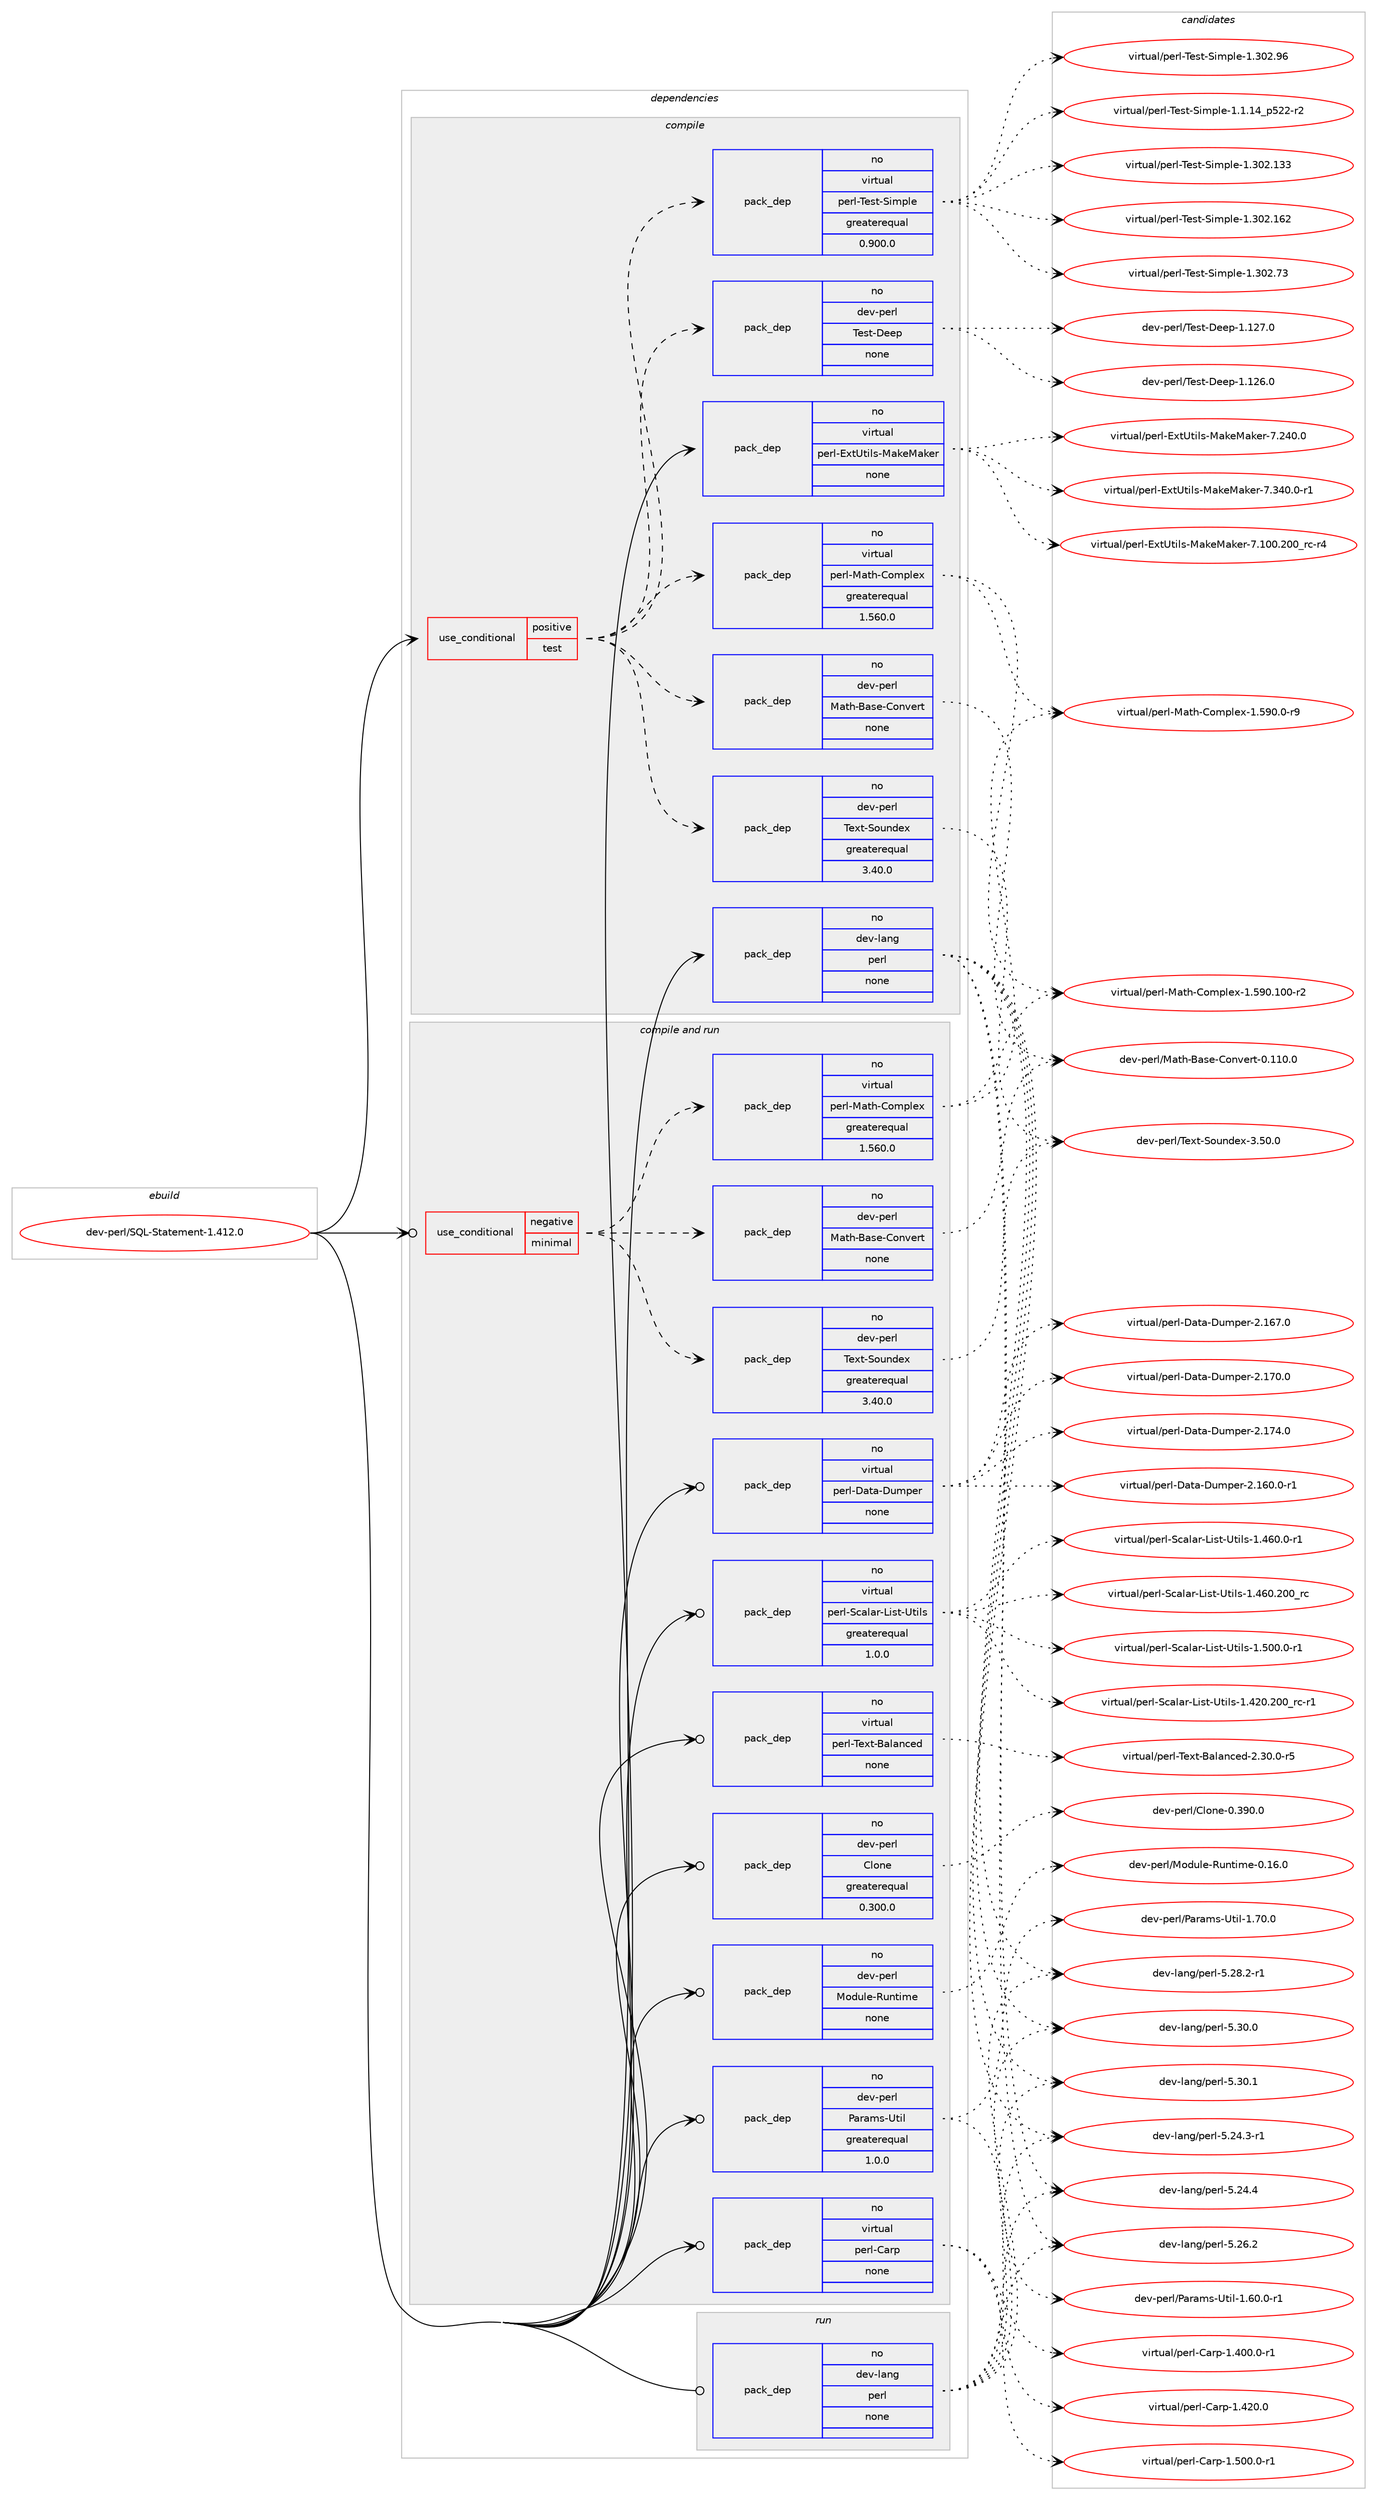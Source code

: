 digraph prolog {

# *************
# Graph options
# *************

newrank=true;
concentrate=true;
compound=true;
graph [rankdir=LR,fontname=Helvetica,fontsize=10,ranksep=1.5];#, ranksep=2.5, nodesep=0.2];
edge  [arrowhead=vee];
node  [fontname=Helvetica,fontsize=10];

# **********
# The ebuild
# **********

subgraph cluster_leftcol {
color=gray;
rank=same;
label=<<i>ebuild</i>>;
id [label="dev-perl/SQL-Statement-1.412.0", color=red, width=4, href="../dev-perl/SQL-Statement-1.412.0.svg"];
}

# ****************
# The dependencies
# ****************

subgraph cluster_midcol {
color=gray;
label=<<i>dependencies</i>>;
subgraph cluster_compile {
fillcolor="#eeeeee";
style=filled;
label=<<i>compile</i>>;
subgraph cond134275 {
dependency585039 [label=<<TABLE BORDER="0" CELLBORDER="1" CELLSPACING="0" CELLPADDING="4"><TR><TD ROWSPAN="3" CELLPADDING="10">use_conditional</TD></TR><TR><TD>positive</TD></TR><TR><TD>test</TD></TR></TABLE>>, shape=none, color=red];
subgraph pack439103 {
dependency585040 [label=<<TABLE BORDER="0" CELLBORDER="1" CELLSPACING="0" CELLPADDING="4" WIDTH="220"><TR><TD ROWSPAN="6" CELLPADDING="30">pack_dep</TD></TR><TR><TD WIDTH="110">no</TD></TR><TR><TD>dev-perl</TD></TR><TR><TD>Math-Base-Convert</TD></TR><TR><TD>none</TD></TR><TR><TD></TD></TR></TABLE>>, shape=none, color=blue];
}
dependency585039:e -> dependency585040:w [weight=20,style="dashed",arrowhead="vee"];
subgraph pack439104 {
dependency585041 [label=<<TABLE BORDER="0" CELLBORDER="1" CELLSPACING="0" CELLPADDING="4" WIDTH="220"><TR><TD ROWSPAN="6" CELLPADDING="30">pack_dep</TD></TR><TR><TD WIDTH="110">no</TD></TR><TR><TD>virtual</TD></TR><TR><TD>perl-Math-Complex</TD></TR><TR><TD>greaterequal</TD></TR><TR><TD>1.560.0</TD></TR></TABLE>>, shape=none, color=blue];
}
dependency585039:e -> dependency585041:w [weight=20,style="dashed",arrowhead="vee"];
subgraph pack439105 {
dependency585042 [label=<<TABLE BORDER="0" CELLBORDER="1" CELLSPACING="0" CELLPADDING="4" WIDTH="220"><TR><TD ROWSPAN="6" CELLPADDING="30">pack_dep</TD></TR><TR><TD WIDTH="110">no</TD></TR><TR><TD>dev-perl</TD></TR><TR><TD>Test-Deep</TD></TR><TR><TD>none</TD></TR><TR><TD></TD></TR></TABLE>>, shape=none, color=blue];
}
dependency585039:e -> dependency585042:w [weight=20,style="dashed",arrowhead="vee"];
subgraph pack439106 {
dependency585043 [label=<<TABLE BORDER="0" CELLBORDER="1" CELLSPACING="0" CELLPADDING="4" WIDTH="220"><TR><TD ROWSPAN="6" CELLPADDING="30">pack_dep</TD></TR><TR><TD WIDTH="110">no</TD></TR><TR><TD>virtual</TD></TR><TR><TD>perl-Test-Simple</TD></TR><TR><TD>greaterequal</TD></TR><TR><TD>0.900.0</TD></TR></TABLE>>, shape=none, color=blue];
}
dependency585039:e -> dependency585043:w [weight=20,style="dashed",arrowhead="vee"];
subgraph pack439107 {
dependency585044 [label=<<TABLE BORDER="0" CELLBORDER="1" CELLSPACING="0" CELLPADDING="4" WIDTH="220"><TR><TD ROWSPAN="6" CELLPADDING="30">pack_dep</TD></TR><TR><TD WIDTH="110">no</TD></TR><TR><TD>dev-perl</TD></TR><TR><TD>Text-Soundex</TD></TR><TR><TD>greaterequal</TD></TR><TR><TD>3.40.0</TD></TR></TABLE>>, shape=none, color=blue];
}
dependency585039:e -> dependency585044:w [weight=20,style="dashed",arrowhead="vee"];
}
id:e -> dependency585039:w [weight=20,style="solid",arrowhead="vee"];
subgraph pack439108 {
dependency585045 [label=<<TABLE BORDER="0" CELLBORDER="1" CELLSPACING="0" CELLPADDING="4" WIDTH="220"><TR><TD ROWSPAN="6" CELLPADDING="30">pack_dep</TD></TR><TR><TD WIDTH="110">no</TD></TR><TR><TD>dev-lang</TD></TR><TR><TD>perl</TD></TR><TR><TD>none</TD></TR><TR><TD></TD></TR></TABLE>>, shape=none, color=blue];
}
id:e -> dependency585045:w [weight=20,style="solid",arrowhead="vee"];
subgraph pack439109 {
dependency585046 [label=<<TABLE BORDER="0" CELLBORDER="1" CELLSPACING="0" CELLPADDING="4" WIDTH="220"><TR><TD ROWSPAN="6" CELLPADDING="30">pack_dep</TD></TR><TR><TD WIDTH="110">no</TD></TR><TR><TD>virtual</TD></TR><TR><TD>perl-ExtUtils-MakeMaker</TD></TR><TR><TD>none</TD></TR><TR><TD></TD></TR></TABLE>>, shape=none, color=blue];
}
id:e -> dependency585046:w [weight=20,style="solid",arrowhead="vee"];
}
subgraph cluster_compileandrun {
fillcolor="#eeeeee";
style=filled;
label=<<i>compile and run</i>>;
subgraph cond134276 {
dependency585047 [label=<<TABLE BORDER="0" CELLBORDER="1" CELLSPACING="0" CELLPADDING="4"><TR><TD ROWSPAN="3" CELLPADDING="10">use_conditional</TD></TR><TR><TD>negative</TD></TR><TR><TD>minimal</TD></TR></TABLE>>, shape=none, color=red];
subgraph pack439110 {
dependency585048 [label=<<TABLE BORDER="0" CELLBORDER="1" CELLSPACING="0" CELLPADDING="4" WIDTH="220"><TR><TD ROWSPAN="6" CELLPADDING="30">pack_dep</TD></TR><TR><TD WIDTH="110">no</TD></TR><TR><TD>dev-perl</TD></TR><TR><TD>Math-Base-Convert</TD></TR><TR><TD>none</TD></TR><TR><TD></TD></TR></TABLE>>, shape=none, color=blue];
}
dependency585047:e -> dependency585048:w [weight=20,style="dashed",arrowhead="vee"];
subgraph pack439111 {
dependency585049 [label=<<TABLE BORDER="0" CELLBORDER="1" CELLSPACING="0" CELLPADDING="4" WIDTH="220"><TR><TD ROWSPAN="6" CELLPADDING="30">pack_dep</TD></TR><TR><TD WIDTH="110">no</TD></TR><TR><TD>virtual</TD></TR><TR><TD>perl-Math-Complex</TD></TR><TR><TD>greaterequal</TD></TR><TR><TD>1.560.0</TD></TR></TABLE>>, shape=none, color=blue];
}
dependency585047:e -> dependency585049:w [weight=20,style="dashed",arrowhead="vee"];
subgraph pack439112 {
dependency585050 [label=<<TABLE BORDER="0" CELLBORDER="1" CELLSPACING="0" CELLPADDING="4" WIDTH="220"><TR><TD ROWSPAN="6" CELLPADDING="30">pack_dep</TD></TR><TR><TD WIDTH="110">no</TD></TR><TR><TD>dev-perl</TD></TR><TR><TD>Text-Soundex</TD></TR><TR><TD>greaterequal</TD></TR><TR><TD>3.40.0</TD></TR></TABLE>>, shape=none, color=blue];
}
dependency585047:e -> dependency585050:w [weight=20,style="dashed",arrowhead="vee"];
}
id:e -> dependency585047:w [weight=20,style="solid",arrowhead="odotvee"];
subgraph pack439113 {
dependency585051 [label=<<TABLE BORDER="0" CELLBORDER="1" CELLSPACING="0" CELLPADDING="4" WIDTH="220"><TR><TD ROWSPAN="6" CELLPADDING="30">pack_dep</TD></TR><TR><TD WIDTH="110">no</TD></TR><TR><TD>dev-perl</TD></TR><TR><TD>Clone</TD></TR><TR><TD>greaterequal</TD></TR><TR><TD>0.300.0</TD></TR></TABLE>>, shape=none, color=blue];
}
id:e -> dependency585051:w [weight=20,style="solid",arrowhead="odotvee"];
subgraph pack439114 {
dependency585052 [label=<<TABLE BORDER="0" CELLBORDER="1" CELLSPACING="0" CELLPADDING="4" WIDTH="220"><TR><TD ROWSPAN="6" CELLPADDING="30">pack_dep</TD></TR><TR><TD WIDTH="110">no</TD></TR><TR><TD>dev-perl</TD></TR><TR><TD>Module-Runtime</TD></TR><TR><TD>none</TD></TR><TR><TD></TD></TR></TABLE>>, shape=none, color=blue];
}
id:e -> dependency585052:w [weight=20,style="solid",arrowhead="odotvee"];
subgraph pack439115 {
dependency585053 [label=<<TABLE BORDER="0" CELLBORDER="1" CELLSPACING="0" CELLPADDING="4" WIDTH="220"><TR><TD ROWSPAN="6" CELLPADDING="30">pack_dep</TD></TR><TR><TD WIDTH="110">no</TD></TR><TR><TD>dev-perl</TD></TR><TR><TD>Params-Util</TD></TR><TR><TD>greaterequal</TD></TR><TR><TD>1.0.0</TD></TR></TABLE>>, shape=none, color=blue];
}
id:e -> dependency585053:w [weight=20,style="solid",arrowhead="odotvee"];
subgraph pack439116 {
dependency585054 [label=<<TABLE BORDER="0" CELLBORDER="1" CELLSPACING="0" CELLPADDING="4" WIDTH="220"><TR><TD ROWSPAN="6" CELLPADDING="30">pack_dep</TD></TR><TR><TD WIDTH="110">no</TD></TR><TR><TD>virtual</TD></TR><TR><TD>perl-Carp</TD></TR><TR><TD>none</TD></TR><TR><TD></TD></TR></TABLE>>, shape=none, color=blue];
}
id:e -> dependency585054:w [weight=20,style="solid",arrowhead="odotvee"];
subgraph pack439117 {
dependency585055 [label=<<TABLE BORDER="0" CELLBORDER="1" CELLSPACING="0" CELLPADDING="4" WIDTH="220"><TR><TD ROWSPAN="6" CELLPADDING="30">pack_dep</TD></TR><TR><TD WIDTH="110">no</TD></TR><TR><TD>virtual</TD></TR><TR><TD>perl-Data-Dumper</TD></TR><TR><TD>none</TD></TR><TR><TD></TD></TR></TABLE>>, shape=none, color=blue];
}
id:e -> dependency585055:w [weight=20,style="solid",arrowhead="odotvee"];
subgraph pack439118 {
dependency585056 [label=<<TABLE BORDER="0" CELLBORDER="1" CELLSPACING="0" CELLPADDING="4" WIDTH="220"><TR><TD ROWSPAN="6" CELLPADDING="30">pack_dep</TD></TR><TR><TD WIDTH="110">no</TD></TR><TR><TD>virtual</TD></TR><TR><TD>perl-Scalar-List-Utils</TD></TR><TR><TD>greaterequal</TD></TR><TR><TD>1.0.0</TD></TR></TABLE>>, shape=none, color=blue];
}
id:e -> dependency585056:w [weight=20,style="solid",arrowhead="odotvee"];
subgraph pack439119 {
dependency585057 [label=<<TABLE BORDER="0" CELLBORDER="1" CELLSPACING="0" CELLPADDING="4" WIDTH="220"><TR><TD ROWSPAN="6" CELLPADDING="30">pack_dep</TD></TR><TR><TD WIDTH="110">no</TD></TR><TR><TD>virtual</TD></TR><TR><TD>perl-Text-Balanced</TD></TR><TR><TD>none</TD></TR><TR><TD></TD></TR></TABLE>>, shape=none, color=blue];
}
id:e -> dependency585057:w [weight=20,style="solid",arrowhead="odotvee"];
}
subgraph cluster_run {
fillcolor="#eeeeee";
style=filled;
label=<<i>run</i>>;
subgraph pack439120 {
dependency585058 [label=<<TABLE BORDER="0" CELLBORDER="1" CELLSPACING="0" CELLPADDING="4" WIDTH="220"><TR><TD ROWSPAN="6" CELLPADDING="30">pack_dep</TD></TR><TR><TD WIDTH="110">no</TD></TR><TR><TD>dev-lang</TD></TR><TR><TD>perl</TD></TR><TR><TD>none</TD></TR><TR><TD></TD></TR></TABLE>>, shape=none, color=blue];
}
id:e -> dependency585058:w [weight=20,style="solid",arrowhead="odot"];
}
}

# **************
# The candidates
# **************

subgraph cluster_choices {
rank=same;
color=gray;
label=<<i>candidates</i>>;

subgraph choice439103 {
color=black;
nodesep=1;
choice1001011184511210111410847779711610445669711510145671111101181011141164548464949484648 [label="dev-perl/Math-Base-Convert-0.110.0", color=red, width=4,href="../dev-perl/Math-Base-Convert-0.110.0.svg"];
dependency585040:e -> choice1001011184511210111410847779711610445669711510145671111101181011141164548464949484648:w [style=dotted,weight="100"];
}
subgraph choice439104 {
color=black;
nodesep=1;
choice1181051141161179710847112101114108457797116104456711110911210810112045494653574846484511457 [label="virtual/perl-Math-Complex-1.590.0-r9", color=red, width=4,href="../virtual/perl-Math-Complex-1.590.0-r9.svg"];
choice11810511411611797108471121011141084577971161044567111109112108101120454946535748464948484511450 [label="virtual/perl-Math-Complex-1.590.100-r2", color=red, width=4,href="../virtual/perl-Math-Complex-1.590.100-r2.svg"];
dependency585041:e -> choice1181051141161179710847112101114108457797116104456711110911210810112045494653574846484511457:w [style=dotted,weight="100"];
dependency585041:e -> choice11810511411611797108471121011141084577971161044567111109112108101120454946535748464948484511450:w [style=dotted,weight="100"];
}
subgraph choice439105 {
color=black;
nodesep=1;
choice10010111845112101114108478410111511645681011011124549464950544648 [label="dev-perl/Test-Deep-1.126.0", color=red, width=4,href="../dev-perl/Test-Deep-1.126.0.svg"];
choice10010111845112101114108478410111511645681011011124549464950554648 [label="dev-perl/Test-Deep-1.127.0", color=red, width=4,href="../dev-perl/Test-Deep-1.127.0.svg"];
dependency585042:e -> choice10010111845112101114108478410111511645681011011124549464950544648:w [style=dotted,weight="100"];
dependency585042:e -> choice10010111845112101114108478410111511645681011011124549464950554648:w [style=dotted,weight="100"];
}
subgraph choice439106 {
color=black;
nodesep=1;
choice11810511411611797108471121011141084584101115116458310510911210810145494649464952951125350504511450 [label="virtual/perl-Test-Simple-1.1.14_p522-r2", color=red, width=4,href="../virtual/perl-Test-Simple-1.1.14_p522-r2.svg"];
choice11810511411611797108471121011141084584101115116458310510911210810145494651485046495151 [label="virtual/perl-Test-Simple-1.302.133", color=red, width=4,href="../virtual/perl-Test-Simple-1.302.133.svg"];
choice11810511411611797108471121011141084584101115116458310510911210810145494651485046495450 [label="virtual/perl-Test-Simple-1.302.162", color=red, width=4,href="../virtual/perl-Test-Simple-1.302.162.svg"];
choice118105114116117971084711210111410845841011151164583105109112108101454946514850465551 [label="virtual/perl-Test-Simple-1.302.73", color=red, width=4,href="../virtual/perl-Test-Simple-1.302.73.svg"];
choice118105114116117971084711210111410845841011151164583105109112108101454946514850465754 [label="virtual/perl-Test-Simple-1.302.96", color=red, width=4,href="../virtual/perl-Test-Simple-1.302.96.svg"];
dependency585043:e -> choice11810511411611797108471121011141084584101115116458310510911210810145494649464952951125350504511450:w [style=dotted,weight="100"];
dependency585043:e -> choice11810511411611797108471121011141084584101115116458310510911210810145494651485046495151:w [style=dotted,weight="100"];
dependency585043:e -> choice11810511411611797108471121011141084584101115116458310510911210810145494651485046495450:w [style=dotted,weight="100"];
dependency585043:e -> choice118105114116117971084711210111410845841011151164583105109112108101454946514850465551:w [style=dotted,weight="100"];
dependency585043:e -> choice118105114116117971084711210111410845841011151164583105109112108101454946514850465754:w [style=dotted,weight="100"];
}
subgraph choice439107 {
color=black;
nodesep=1;
choice100101118451121011141084784101120116458311111711010010112045514653484648 [label="dev-perl/Text-Soundex-3.50.0", color=red, width=4,href="../dev-perl/Text-Soundex-3.50.0.svg"];
dependency585044:e -> choice100101118451121011141084784101120116458311111711010010112045514653484648:w [style=dotted,weight="100"];
}
subgraph choice439108 {
color=black;
nodesep=1;
choice100101118451089711010347112101114108455346505246514511449 [label="dev-lang/perl-5.24.3-r1", color=red, width=4,href="../dev-lang/perl-5.24.3-r1.svg"];
choice10010111845108971101034711210111410845534650524652 [label="dev-lang/perl-5.24.4", color=red, width=4,href="../dev-lang/perl-5.24.4.svg"];
choice10010111845108971101034711210111410845534650544650 [label="dev-lang/perl-5.26.2", color=red, width=4,href="../dev-lang/perl-5.26.2.svg"];
choice100101118451089711010347112101114108455346505646504511449 [label="dev-lang/perl-5.28.2-r1", color=red, width=4,href="../dev-lang/perl-5.28.2-r1.svg"];
choice10010111845108971101034711210111410845534651484648 [label="dev-lang/perl-5.30.0", color=red, width=4,href="../dev-lang/perl-5.30.0.svg"];
choice10010111845108971101034711210111410845534651484649 [label="dev-lang/perl-5.30.1", color=red, width=4,href="../dev-lang/perl-5.30.1.svg"];
dependency585045:e -> choice100101118451089711010347112101114108455346505246514511449:w [style=dotted,weight="100"];
dependency585045:e -> choice10010111845108971101034711210111410845534650524652:w [style=dotted,weight="100"];
dependency585045:e -> choice10010111845108971101034711210111410845534650544650:w [style=dotted,weight="100"];
dependency585045:e -> choice100101118451089711010347112101114108455346505646504511449:w [style=dotted,weight="100"];
dependency585045:e -> choice10010111845108971101034711210111410845534651484648:w [style=dotted,weight="100"];
dependency585045:e -> choice10010111845108971101034711210111410845534651484649:w [style=dotted,weight="100"];
}
subgraph choice439109 {
color=black;
nodesep=1;
choice118105114116117971084711210111410845691201168511610510811545779710710177971071011144555464948484650484895114994511452 [label="virtual/perl-ExtUtils-MakeMaker-7.100.200_rc-r4", color=red, width=4,href="../virtual/perl-ExtUtils-MakeMaker-7.100.200_rc-r4.svg"];
choice118105114116117971084711210111410845691201168511610510811545779710710177971071011144555465052484648 [label="virtual/perl-ExtUtils-MakeMaker-7.240.0", color=red, width=4,href="../virtual/perl-ExtUtils-MakeMaker-7.240.0.svg"];
choice1181051141161179710847112101114108456912011685116105108115457797107101779710710111445554651524846484511449 [label="virtual/perl-ExtUtils-MakeMaker-7.340.0-r1", color=red, width=4,href="../virtual/perl-ExtUtils-MakeMaker-7.340.0-r1.svg"];
dependency585046:e -> choice118105114116117971084711210111410845691201168511610510811545779710710177971071011144555464948484650484895114994511452:w [style=dotted,weight="100"];
dependency585046:e -> choice118105114116117971084711210111410845691201168511610510811545779710710177971071011144555465052484648:w [style=dotted,weight="100"];
dependency585046:e -> choice1181051141161179710847112101114108456912011685116105108115457797107101779710710111445554651524846484511449:w [style=dotted,weight="100"];
}
subgraph choice439110 {
color=black;
nodesep=1;
choice1001011184511210111410847779711610445669711510145671111101181011141164548464949484648 [label="dev-perl/Math-Base-Convert-0.110.0", color=red, width=4,href="../dev-perl/Math-Base-Convert-0.110.0.svg"];
dependency585048:e -> choice1001011184511210111410847779711610445669711510145671111101181011141164548464949484648:w [style=dotted,weight="100"];
}
subgraph choice439111 {
color=black;
nodesep=1;
choice1181051141161179710847112101114108457797116104456711110911210810112045494653574846484511457 [label="virtual/perl-Math-Complex-1.590.0-r9", color=red, width=4,href="../virtual/perl-Math-Complex-1.590.0-r9.svg"];
choice11810511411611797108471121011141084577971161044567111109112108101120454946535748464948484511450 [label="virtual/perl-Math-Complex-1.590.100-r2", color=red, width=4,href="../virtual/perl-Math-Complex-1.590.100-r2.svg"];
dependency585049:e -> choice1181051141161179710847112101114108457797116104456711110911210810112045494653574846484511457:w [style=dotted,weight="100"];
dependency585049:e -> choice11810511411611797108471121011141084577971161044567111109112108101120454946535748464948484511450:w [style=dotted,weight="100"];
}
subgraph choice439112 {
color=black;
nodesep=1;
choice100101118451121011141084784101120116458311111711010010112045514653484648 [label="dev-perl/Text-Soundex-3.50.0", color=red, width=4,href="../dev-perl/Text-Soundex-3.50.0.svg"];
dependency585050:e -> choice100101118451121011141084784101120116458311111711010010112045514653484648:w [style=dotted,weight="100"];
}
subgraph choice439113 {
color=black;
nodesep=1;
choice1001011184511210111410847671081111101014548465157484648 [label="dev-perl/Clone-0.390.0", color=red, width=4,href="../dev-perl/Clone-0.390.0.svg"];
dependency585051:e -> choice1001011184511210111410847671081111101014548465157484648:w [style=dotted,weight="100"];
}
subgraph choice439114 {
color=black;
nodesep=1;
choice100101118451121011141084777111100117108101458211711011610510910145484649544648 [label="dev-perl/Module-Runtime-0.16.0", color=red, width=4,href="../dev-perl/Module-Runtime-0.16.0.svg"];
dependency585052:e -> choice100101118451121011141084777111100117108101458211711011610510910145484649544648:w [style=dotted,weight="100"];
}
subgraph choice439115 {
color=black;
nodesep=1;
choice10010111845112101114108478097114971091154585116105108454946544846484511449 [label="dev-perl/Params-Util-1.60.0-r1", color=red, width=4,href="../dev-perl/Params-Util-1.60.0-r1.svg"];
choice1001011184511210111410847809711497109115458511610510845494655484648 [label="dev-perl/Params-Util-1.70.0", color=red, width=4,href="../dev-perl/Params-Util-1.70.0.svg"];
dependency585053:e -> choice10010111845112101114108478097114971091154585116105108454946544846484511449:w [style=dotted,weight="100"];
dependency585053:e -> choice1001011184511210111410847809711497109115458511610510845494655484648:w [style=dotted,weight="100"];
}
subgraph choice439116 {
color=black;
nodesep=1;
choice118105114116117971084711210111410845679711411245494652484846484511449 [label="virtual/perl-Carp-1.400.0-r1", color=red, width=4,href="../virtual/perl-Carp-1.400.0-r1.svg"];
choice11810511411611797108471121011141084567971141124549465250484648 [label="virtual/perl-Carp-1.420.0", color=red, width=4,href="../virtual/perl-Carp-1.420.0.svg"];
choice118105114116117971084711210111410845679711411245494653484846484511449 [label="virtual/perl-Carp-1.500.0-r1", color=red, width=4,href="../virtual/perl-Carp-1.500.0-r1.svg"];
dependency585054:e -> choice118105114116117971084711210111410845679711411245494652484846484511449:w [style=dotted,weight="100"];
dependency585054:e -> choice11810511411611797108471121011141084567971141124549465250484648:w [style=dotted,weight="100"];
dependency585054:e -> choice118105114116117971084711210111410845679711411245494653484846484511449:w [style=dotted,weight="100"];
}
subgraph choice439117 {
color=black;
nodesep=1;
choice118105114116117971084711210111410845689711697456811710911210111445504649544846484511449 [label="virtual/perl-Data-Dumper-2.160.0-r1", color=red, width=4,href="../virtual/perl-Data-Dumper-2.160.0-r1.svg"];
choice11810511411611797108471121011141084568971169745681171091121011144550464954554648 [label="virtual/perl-Data-Dumper-2.167.0", color=red, width=4,href="../virtual/perl-Data-Dumper-2.167.0.svg"];
choice11810511411611797108471121011141084568971169745681171091121011144550464955484648 [label="virtual/perl-Data-Dumper-2.170.0", color=red, width=4,href="../virtual/perl-Data-Dumper-2.170.0.svg"];
choice11810511411611797108471121011141084568971169745681171091121011144550464955524648 [label="virtual/perl-Data-Dumper-2.174.0", color=red, width=4,href="../virtual/perl-Data-Dumper-2.174.0.svg"];
dependency585055:e -> choice118105114116117971084711210111410845689711697456811710911210111445504649544846484511449:w [style=dotted,weight="100"];
dependency585055:e -> choice11810511411611797108471121011141084568971169745681171091121011144550464954554648:w [style=dotted,weight="100"];
dependency585055:e -> choice11810511411611797108471121011141084568971169745681171091121011144550464955484648:w [style=dotted,weight="100"];
dependency585055:e -> choice11810511411611797108471121011141084568971169745681171091121011144550464955524648:w [style=dotted,weight="100"];
}
subgraph choice439118 {
color=black;
nodesep=1;
choice11810511411611797108471121011141084583999710897114457610511511645851161051081154549465250484650484895114994511449 [label="virtual/perl-Scalar-List-Utils-1.420.200_rc-r1", color=red, width=4,href="../virtual/perl-Scalar-List-Utils-1.420.200_rc-r1.svg"];
choice118105114116117971084711210111410845839997108971144576105115116458511610510811545494652544846484511449 [label="virtual/perl-Scalar-List-Utils-1.460.0-r1", color=red, width=4,href="../virtual/perl-Scalar-List-Utils-1.460.0-r1.svg"];
choice1181051141161179710847112101114108458399971089711445761051151164585116105108115454946525448465048489511499 [label="virtual/perl-Scalar-List-Utils-1.460.200_rc", color=red, width=4,href="../virtual/perl-Scalar-List-Utils-1.460.200_rc.svg"];
choice118105114116117971084711210111410845839997108971144576105115116458511610510811545494653484846484511449 [label="virtual/perl-Scalar-List-Utils-1.500.0-r1", color=red, width=4,href="../virtual/perl-Scalar-List-Utils-1.500.0-r1.svg"];
dependency585056:e -> choice11810511411611797108471121011141084583999710897114457610511511645851161051081154549465250484650484895114994511449:w [style=dotted,weight="100"];
dependency585056:e -> choice118105114116117971084711210111410845839997108971144576105115116458511610510811545494652544846484511449:w [style=dotted,weight="100"];
dependency585056:e -> choice1181051141161179710847112101114108458399971089711445761051151164585116105108115454946525448465048489511499:w [style=dotted,weight="100"];
dependency585056:e -> choice118105114116117971084711210111410845839997108971144576105115116458511610510811545494653484846484511449:w [style=dotted,weight="100"];
}
subgraph choice439119 {
color=black;
nodesep=1;
choice118105114116117971084711210111410845841011201164566971089711099101100455046514846484511453 [label="virtual/perl-Text-Balanced-2.30.0-r5", color=red, width=4,href="../virtual/perl-Text-Balanced-2.30.0-r5.svg"];
dependency585057:e -> choice118105114116117971084711210111410845841011201164566971089711099101100455046514846484511453:w [style=dotted,weight="100"];
}
subgraph choice439120 {
color=black;
nodesep=1;
choice100101118451089711010347112101114108455346505246514511449 [label="dev-lang/perl-5.24.3-r1", color=red, width=4,href="../dev-lang/perl-5.24.3-r1.svg"];
choice10010111845108971101034711210111410845534650524652 [label="dev-lang/perl-5.24.4", color=red, width=4,href="../dev-lang/perl-5.24.4.svg"];
choice10010111845108971101034711210111410845534650544650 [label="dev-lang/perl-5.26.2", color=red, width=4,href="../dev-lang/perl-5.26.2.svg"];
choice100101118451089711010347112101114108455346505646504511449 [label="dev-lang/perl-5.28.2-r1", color=red, width=4,href="../dev-lang/perl-5.28.2-r1.svg"];
choice10010111845108971101034711210111410845534651484648 [label="dev-lang/perl-5.30.0", color=red, width=4,href="../dev-lang/perl-5.30.0.svg"];
choice10010111845108971101034711210111410845534651484649 [label="dev-lang/perl-5.30.1", color=red, width=4,href="../dev-lang/perl-5.30.1.svg"];
dependency585058:e -> choice100101118451089711010347112101114108455346505246514511449:w [style=dotted,weight="100"];
dependency585058:e -> choice10010111845108971101034711210111410845534650524652:w [style=dotted,weight="100"];
dependency585058:e -> choice10010111845108971101034711210111410845534650544650:w [style=dotted,weight="100"];
dependency585058:e -> choice100101118451089711010347112101114108455346505646504511449:w [style=dotted,weight="100"];
dependency585058:e -> choice10010111845108971101034711210111410845534651484648:w [style=dotted,weight="100"];
dependency585058:e -> choice10010111845108971101034711210111410845534651484649:w [style=dotted,weight="100"];
}
}

}
